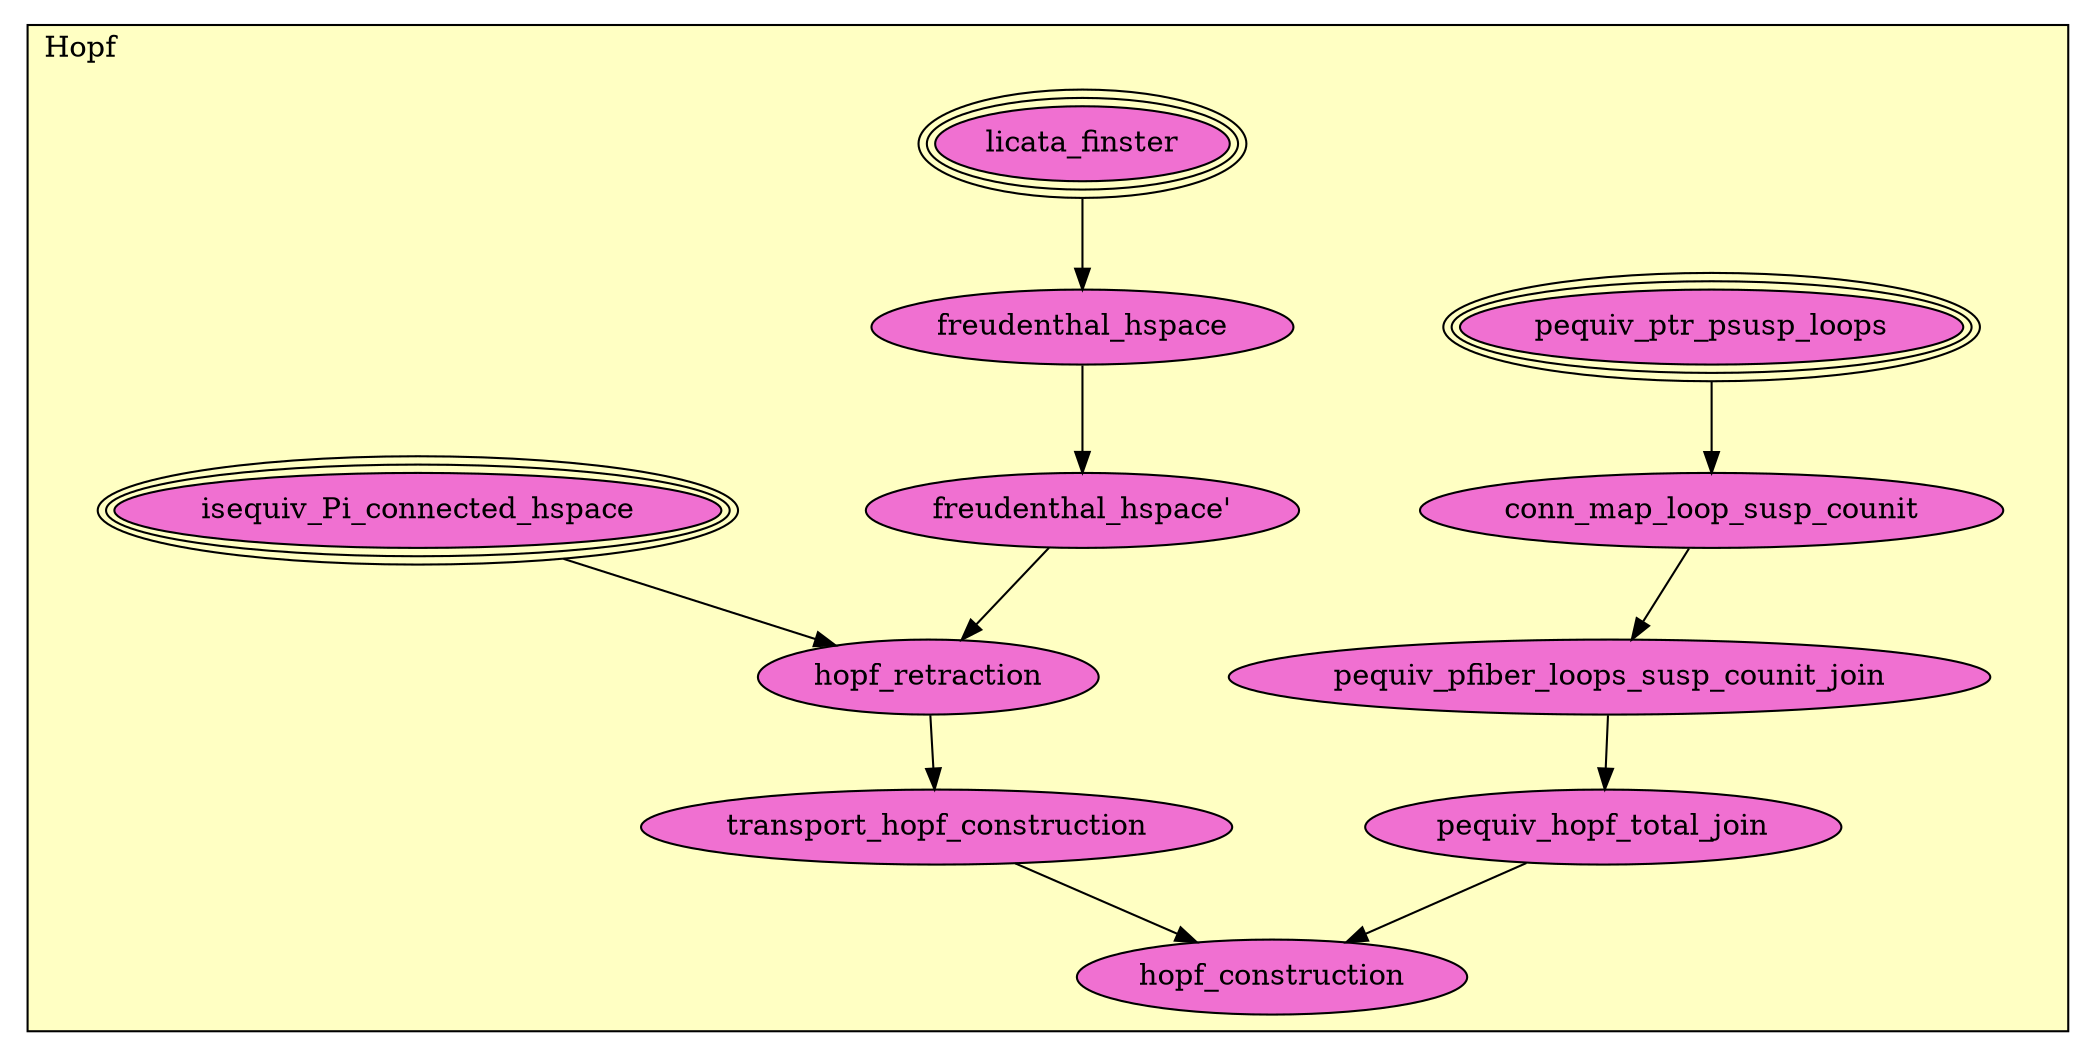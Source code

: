 digraph HoTT_Homotopy_Hopf {
  graph [ratio=0.5]
  node [style=filled]
Hopf_pequiv_ptr_psusp_loops [label="pequiv_ptr_psusp_loops", URL=<Hopf.html#pequiv_ptr_psusp_loops>, peripheries=3, fillcolor="#F070D1"] ;
Hopf_conn_map_loop_susp_counit [label="conn_map_loop_susp_counit", URL=<Hopf.html#conn_map_loop_susp_counit>, fillcolor="#F070D1"] ;
Hopf_pequiv_pfiber_loops_susp_counit_join [label="pequiv_pfiber_loops_susp_counit_join", URL=<Hopf.html#pequiv_pfiber_loops_susp_counit_join>, fillcolor="#F070D1"] ;
Hopf_licata_finster [label="licata_finster", URL=<Hopf.html#licata_finster>, peripheries=3, fillcolor="#F070D1"] ;
Hopf_freudenthal_hspace [label="freudenthal_hspace", URL=<Hopf.html#freudenthal_hspace>, fillcolor="#F070D1"] ;
Hopf_freudenthal_hspace_ [label="freudenthal_hspace'", URL=<Hopf.html#freudenthal_hspace'>, fillcolor="#F070D1"] ;
Hopf_isequiv_Pi_connected_hspace [label="isequiv_Pi_connected_hspace", URL=<Hopf.html#isequiv_Pi_connected_hspace>, peripheries=3, fillcolor="#F070D1"] ;
Hopf_hopf_retraction [label="hopf_retraction", URL=<Hopf.html#hopf_retraction>, fillcolor="#F070D1"] ;
Hopf_transport_hopf_construction [label="transport_hopf_construction", URL=<Hopf.html#transport_hopf_construction>, fillcolor="#F070D1"] ;
Hopf_pequiv_hopf_total_join [label="pequiv_hopf_total_join", URL=<Hopf.html#pequiv_hopf_total_join>, fillcolor="#F070D1"] ;
Hopf_hopf_construction [label="hopf_construction", URL=<Hopf.html#hopf_construction>, fillcolor="#F070D1"] ;
  Hopf_pequiv_ptr_psusp_loops -> Hopf_conn_map_loop_susp_counit [] ;
  Hopf_conn_map_loop_susp_counit -> Hopf_pequiv_pfiber_loops_susp_counit_join [] ;
  Hopf_pequiv_pfiber_loops_susp_counit_join -> Hopf_pequiv_hopf_total_join [] ;
  Hopf_licata_finster -> Hopf_freudenthal_hspace [] ;
  Hopf_freudenthal_hspace -> Hopf_freudenthal_hspace_ [] ;
  Hopf_freudenthal_hspace_ -> Hopf_hopf_retraction [] ;
  Hopf_isequiv_Pi_connected_hspace -> Hopf_hopf_retraction [] ;
  Hopf_hopf_retraction -> Hopf_transport_hopf_construction [] ;
  Hopf_transport_hopf_construction -> Hopf_hopf_construction [] ;
  Hopf_pequiv_hopf_total_join -> Hopf_hopf_construction [] ;
subgraph cluster_Hopf { label="Hopf"; fillcolor="#FFFFC3"; labeljust=l; style=filled 
Hopf_hopf_construction; Hopf_pequiv_hopf_total_join; Hopf_transport_hopf_construction; Hopf_hopf_retraction; Hopf_isequiv_Pi_connected_hspace; Hopf_freudenthal_hspace_; Hopf_freudenthal_hspace; Hopf_licata_finster; Hopf_pequiv_pfiber_loops_susp_counit_join; Hopf_conn_map_loop_susp_counit; Hopf_pequiv_ptr_psusp_loops; };
} /* END */
